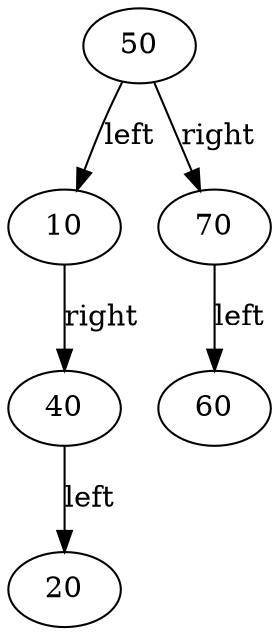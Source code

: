 digraph ArvoreBin {
  50;
  50 -> 10 [label="left"];
  10;
  10 -> 40 [label="right"];
  40;
  40 -> 20 [label="left"];
  20;
  50 -> 70 [label="right"];
  70;
  70 -> 60 [label="left"];
  60;
}
